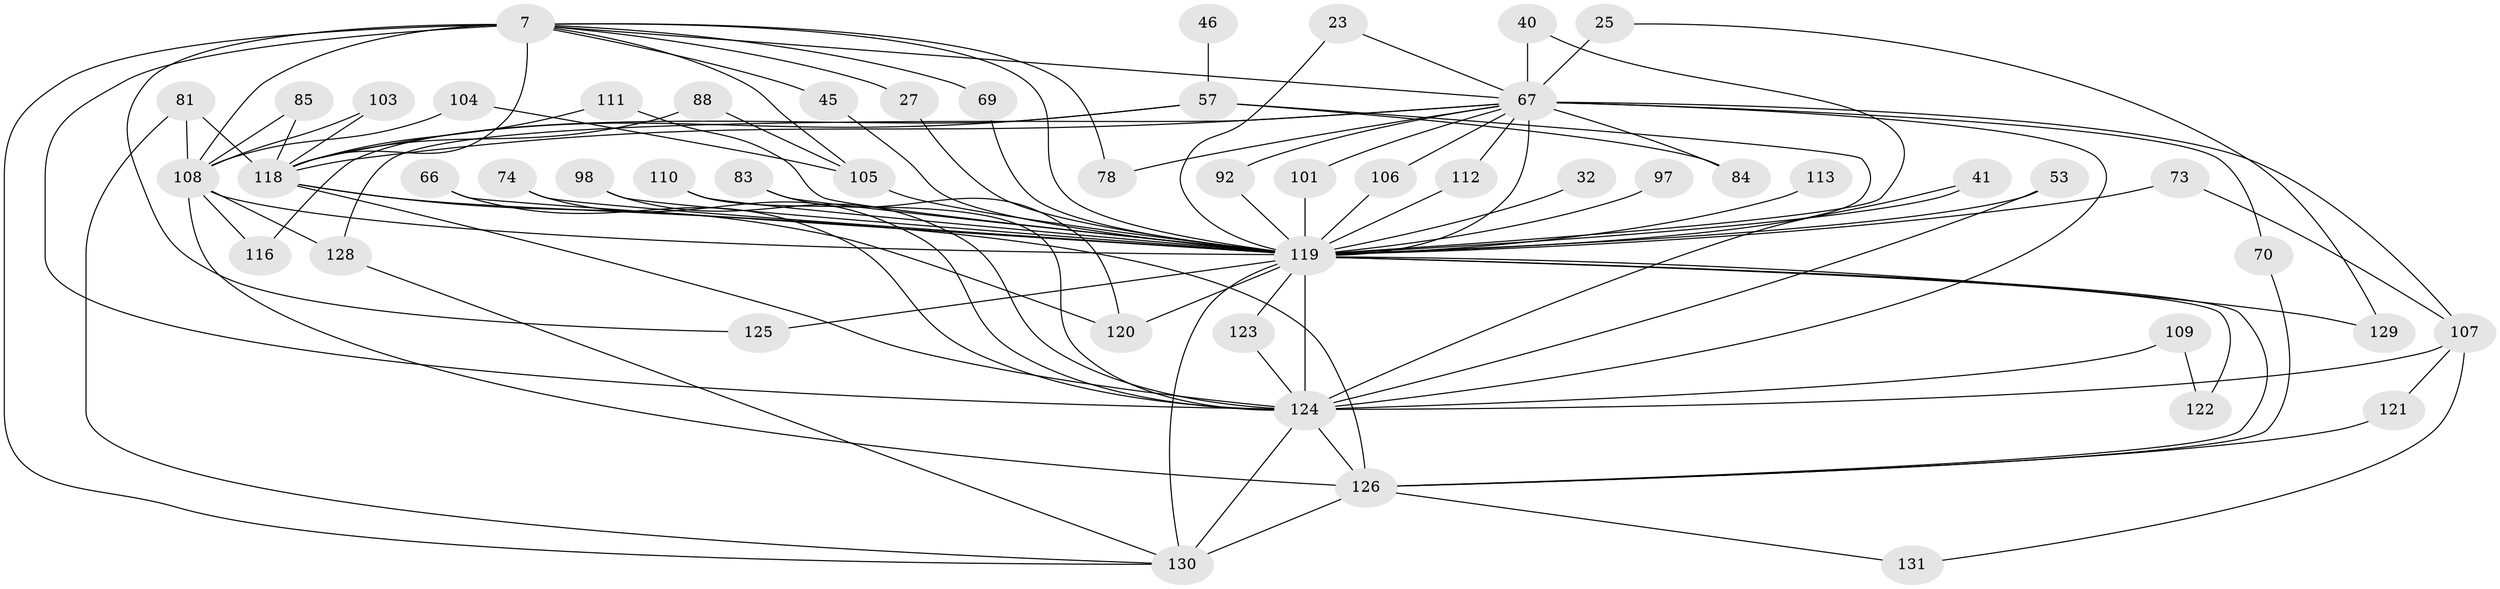 // original degree distribution, {20: 0.015267175572519083, 25: 0.007633587786259542, 24: 0.007633587786259542, 28: 0.015267175572519083, 18: 0.007633587786259542, 19: 0.007633587786259542, 16: 0.007633587786259542, 21: 0.007633587786259542, 12: 0.007633587786259542, 7: 0.015267175572519083, 5: 0.05343511450381679, 11: 0.007633587786259542, 3: 0.2366412213740458, 6: 0.030534351145038167, 2: 0.5267175572519084, 4: 0.03816793893129771, 8: 0.007633587786259542}
// Generated by graph-tools (version 1.1) at 2025/48/03/04/25 21:48:29]
// undirected, 52 vertices, 103 edges
graph export_dot {
graph [start="1"]
  node [color=gray90,style=filled];
  7 [super="+1"];
  23;
  25;
  27;
  32;
  40;
  41;
  45;
  46;
  53;
  57 [super="+24"];
  66;
  67 [super="+19+38+59+10"];
  69;
  70;
  73;
  74;
  78;
  81 [super="+48"];
  83 [super="+15+72"];
  84;
  85;
  88;
  92 [super="+22+62+50+47"];
  97;
  98;
  101 [super="+33"];
  103;
  104;
  105 [super="+76"];
  106 [super="+20"];
  107 [super="+56"];
  108 [super="+102+11"];
  109;
  110 [super="+34"];
  111;
  112;
  113;
  116;
  118 [super="+89+117+100+64"];
  119 [super="+115+8+4"];
  120 [super="+87"];
  121;
  122;
  123;
  124 [super="+114+86"];
  125 [super="+99"];
  126 [super="+77"];
  128 [super="+36"];
  129;
  130 [super="+127+55+82"];
  131;
  7 -- 45;
  7 -- 78;
  7 -- 69;
  7 -- 27;
  7 -- 108 [weight=3];
  7 -- 125;
  7 -- 118 [weight=8];
  7 -- 124 [weight=6];
  7 -- 119 [weight=8];
  7 -- 105 [weight=2];
  7 -- 130;
  7 -- 67 [weight=4];
  23 -- 119;
  23 -- 67;
  25 -- 129;
  25 -- 67 [weight=2];
  27 -- 119;
  32 -- 119;
  40 -- 67;
  40 -- 119;
  41 -- 124;
  41 -- 119;
  45 -- 119;
  46 -- 57 [weight=2];
  53 -- 124;
  53 -- 119;
  57 -- 116;
  57 -- 84;
  57 -- 118;
  57 -- 119 [weight=4];
  66 -- 124;
  66 -- 119;
  67 -- 118 [weight=8];
  67 -- 119 [weight=12];
  67 -- 101;
  67 -- 128;
  67 -- 70;
  67 -- 78;
  67 -- 84;
  67 -- 92 [weight=2];
  67 -- 106 [weight=2];
  67 -- 107 [weight=2];
  67 -- 112;
  67 -- 124 [weight=7];
  69 -- 119;
  70 -- 126;
  73 -- 107;
  73 -- 119;
  74 -- 124;
  74 -- 119;
  81 -- 118;
  81 -- 108 [weight=2];
  81 -- 130;
  83 -- 120;
  83 -- 119 [weight=4];
  85 -- 118;
  85 -- 108;
  88 -- 118;
  88 -- 105;
  92 -- 119 [weight=4];
  97 -- 119 [weight=2];
  98 -- 124;
  98 -- 119;
  101 -- 119 [weight=3];
  103 -- 118;
  103 -- 108;
  104 -- 108;
  104 -- 105;
  105 -- 119 [weight=5];
  106 -- 119;
  107 -- 131;
  107 -- 121;
  107 -- 124 [weight=2];
  108 -- 126;
  108 -- 128;
  108 -- 116;
  108 -- 119;
  109 -- 122;
  109 -- 124 [weight=2];
  110 -- 124;
  110 -- 119 [weight=2];
  111 -- 118;
  111 -- 119;
  112 -- 119;
  113 -- 119 [weight=2];
  118 -- 126 [weight=3];
  118 -- 124;
  118 -- 120;
  119 -- 124 [weight=14];
  119 -- 129;
  119 -- 130 [weight=5];
  119 -- 120;
  119 -- 122;
  119 -- 123;
  119 -- 125 [weight=2];
  119 -- 126 [weight=3];
  121 -- 126;
  123 -- 124;
  124 -- 126 [weight=3];
  124 -- 130;
  126 -- 131;
  126 -- 130;
  128 -- 130;
}
